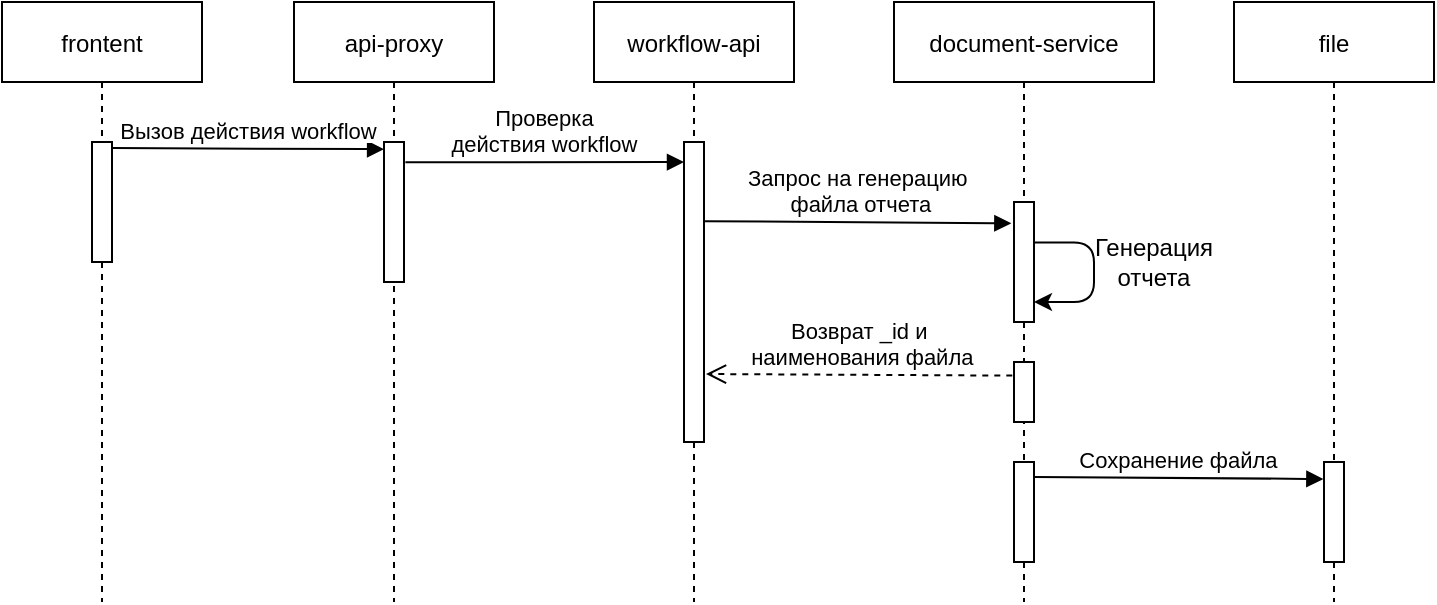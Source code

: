 <mxfile version="21.7.5" type="github">
  <diagram name="Страница — 1" id="BGPAjNNVndj-kQ1KO1jv">
    <mxGraphModel dx="784" dy="427" grid="1" gridSize="10" guides="1" tooltips="1" connect="1" arrows="1" fold="1" page="1" pageScale="1" pageWidth="827" pageHeight="1169" math="0" shadow="0">
      <root>
        <mxCell id="0" />
        <mxCell id="1" parent="0" />
        <mxCell id="Uio4sbLsjdxZV2xgk2sI-1" value="frontent" style="shape=umlLifeline;perimeter=lifelinePerimeter;container=1;collapsible=0;recursiveResize=0;rounded=0;shadow=0;strokeWidth=1;" vertex="1" parent="1">
          <mxGeometry x="24" y="30" width="100" height="300" as="geometry" />
        </mxCell>
        <mxCell id="Uio4sbLsjdxZV2xgk2sI-2" value="" style="points=[];perimeter=orthogonalPerimeter;rounded=0;shadow=0;strokeWidth=1;" vertex="1" parent="Uio4sbLsjdxZV2xgk2sI-1">
          <mxGeometry x="45" y="70" width="10" height="60" as="geometry" />
        </mxCell>
        <mxCell id="Uio4sbLsjdxZV2xgk2sI-3" value="api-proxy" style="shape=umlLifeline;perimeter=lifelinePerimeter;container=1;collapsible=0;recursiveResize=0;rounded=0;shadow=0;strokeWidth=1;" vertex="1" parent="1">
          <mxGeometry x="170" y="30" width="100" height="300" as="geometry" />
        </mxCell>
        <mxCell id="Uio4sbLsjdxZV2xgk2sI-4" value="" style="points=[];perimeter=orthogonalPerimeter;rounded=0;shadow=0;strokeWidth=1;" vertex="1" parent="Uio4sbLsjdxZV2xgk2sI-3">
          <mxGeometry x="45" y="70" width="10" height="70" as="geometry" />
        </mxCell>
        <mxCell id="Uio4sbLsjdxZV2xgk2sI-5" value="workflow-api" style="shape=umlLifeline;perimeter=lifelinePerimeter;container=1;collapsible=0;recursiveResize=0;rounded=0;shadow=0;strokeWidth=1;" vertex="1" parent="1">
          <mxGeometry x="320" y="30" width="100" height="300" as="geometry" />
        </mxCell>
        <mxCell id="Uio4sbLsjdxZV2xgk2sI-6" value="" style="points=[];perimeter=orthogonalPerimeter;rounded=0;shadow=0;strokeWidth=1;" vertex="1" parent="Uio4sbLsjdxZV2xgk2sI-5">
          <mxGeometry x="45" y="70" width="10" height="150" as="geometry" />
        </mxCell>
        <mxCell id="Uio4sbLsjdxZV2xgk2sI-7" value="document-service" style="shape=umlLifeline;perimeter=lifelinePerimeter;container=1;collapsible=0;recursiveResize=0;rounded=0;shadow=0;strokeWidth=1;" vertex="1" parent="1">
          <mxGeometry x="470" y="30" width="130" height="300" as="geometry" />
        </mxCell>
        <mxCell id="Uio4sbLsjdxZV2xgk2sI-8" value="" style="points=[];perimeter=orthogonalPerimeter;rounded=0;shadow=0;strokeWidth=1;" vertex="1" parent="Uio4sbLsjdxZV2xgk2sI-7">
          <mxGeometry x="60" y="100" width="10" height="60" as="geometry" />
        </mxCell>
        <mxCell id="Uio4sbLsjdxZV2xgk2sI-9" value="" style="edgeStyle=elbowEdgeStyle;elbow=horizontal;endArrow=classic;html=1;exitX=1.039;exitY=0.003;exitDx=0;exitDy=0;exitPerimeter=0;" edge="1" parent="Uio4sbLsjdxZV2xgk2sI-7">
          <mxGeometry width="50" height="50" relative="1" as="geometry">
            <mxPoint x="70.39" y="120.24" as="sourcePoint" />
            <mxPoint x="70" y="150" as="targetPoint" />
            <Array as="points">
              <mxPoint x="100" y="150" />
              <mxPoint x="100" y="119" />
            </Array>
          </mxGeometry>
        </mxCell>
        <mxCell id="Uio4sbLsjdxZV2xgk2sI-10" value="" style="points=[];perimeter=orthogonalPerimeter;rounded=0;shadow=0;strokeWidth=1;" vertex="1" parent="Uio4sbLsjdxZV2xgk2sI-7">
          <mxGeometry x="60" y="180" width="10" height="30" as="geometry" />
        </mxCell>
        <mxCell id="Uio4sbLsjdxZV2xgk2sI-11" value="" style="points=[];perimeter=orthogonalPerimeter;rounded=0;shadow=0;strokeWidth=1;" vertex="1" parent="Uio4sbLsjdxZV2xgk2sI-7">
          <mxGeometry x="60" y="230" width="10" height="50" as="geometry" />
        </mxCell>
        <mxCell id="Uio4sbLsjdxZV2xgk2sI-12" value="file" style="shape=umlLifeline;perimeter=lifelinePerimeter;container=1;collapsible=0;recursiveResize=0;rounded=0;shadow=0;strokeWidth=1;" vertex="1" parent="1">
          <mxGeometry x="640" y="30" width="100" height="300" as="geometry" />
        </mxCell>
        <mxCell id="Uio4sbLsjdxZV2xgk2sI-13" value="" style="points=[];perimeter=orthogonalPerimeter;rounded=0;shadow=0;strokeWidth=1;" vertex="1" parent="Uio4sbLsjdxZV2xgk2sI-12">
          <mxGeometry x="45" y="230" width="10" height="50" as="geometry" />
        </mxCell>
        <mxCell id="Uio4sbLsjdxZV2xgk2sI-14" value="Вызов действия workflow" style="verticalAlign=bottom;endArrow=block;entryX=0.005;entryY=0.051;shadow=0;strokeWidth=1;entryDx=0;entryDy=0;entryPerimeter=0;exitX=1.028;exitY=0.051;exitDx=0;exitDy=0;exitPerimeter=0;" edge="1" parent="1" source="Uio4sbLsjdxZV2xgk2sI-2" target="Uio4sbLsjdxZV2xgk2sI-4">
          <mxGeometry relative="1" as="geometry">
            <mxPoint x="84" y="110" as="sourcePoint" />
            <mxPoint x="244" y="110.0" as="targetPoint" />
          </mxGeometry>
        </mxCell>
        <mxCell id="Uio4sbLsjdxZV2xgk2sI-15" value="Проверка &#xa;действия workflow" style="verticalAlign=bottom;endArrow=block;shadow=0;strokeWidth=1;exitX=1.07;exitY=0.145;exitDx=0;exitDy=0;exitPerimeter=0;entryX=0;entryY=0.067;entryDx=0;entryDy=0;entryPerimeter=0;" edge="1" parent="1" source="Uio4sbLsjdxZV2xgk2sI-4" target="Uio4sbLsjdxZV2xgk2sI-6">
          <mxGeometry relative="1" as="geometry">
            <mxPoint x="230" y="130.0" as="sourcePoint" />
            <mxPoint x="390" y="111" as="targetPoint" />
          </mxGeometry>
        </mxCell>
        <mxCell id="Uio4sbLsjdxZV2xgk2sI-16" value="Запрос на генерацию&#xa; файла отчета" style="verticalAlign=bottom;endArrow=block;shadow=0;strokeWidth=1;exitX=1.041;exitY=0.264;exitDx=0;exitDy=0;exitPerimeter=0;entryX=-0.133;entryY=0.178;entryDx=0;entryDy=0;entryPerimeter=0;" edge="1" parent="1" source="Uio4sbLsjdxZV2xgk2sI-6" target="Uio4sbLsjdxZV2xgk2sI-8">
          <mxGeometry relative="1" as="geometry">
            <mxPoint x="380" y="150" as="sourcePoint" />
            <mxPoint x="540" y="150" as="targetPoint" />
          </mxGeometry>
        </mxCell>
        <mxCell id="Uio4sbLsjdxZV2xgk2sI-17" value="Генерация отчета" style="text;html=1;strokeColor=none;fillColor=none;align=center;verticalAlign=middle;whiteSpace=wrap;rounded=0;" vertex="1" parent="1">
          <mxGeometry x="580" y="150" width="40" height="20" as="geometry" />
        </mxCell>
        <mxCell id="Uio4sbLsjdxZV2xgk2sI-18" value="Сохранение файла" style="verticalAlign=bottom;endArrow=block;shadow=0;strokeWidth=1;exitX=1.021;exitY=0.149;exitDx=0;exitDy=0;exitPerimeter=0;entryX=-0.032;entryY=0.17;entryDx=0;entryDy=0;entryPerimeter=0;" edge="1" parent="1" source="Uio4sbLsjdxZV2xgk2sI-11" target="Uio4sbLsjdxZV2xgk2sI-13">
          <mxGeometry relative="1" as="geometry">
            <mxPoint x="540" y="220" as="sourcePoint" />
            <mxPoint x="674" y="268" as="targetPoint" />
          </mxGeometry>
        </mxCell>
        <mxCell id="Uio4sbLsjdxZV2xgk2sI-19" value="Возврат _id и&#xa; наименования файла" style="verticalAlign=bottom;endArrow=open;dashed=1;endSize=8;shadow=0;strokeWidth=1;exitX=-0.085;exitY=0.227;exitDx=0;exitDy=0;exitPerimeter=0;" edge="1" parent="1" source="Uio4sbLsjdxZV2xgk2sI-10">
          <mxGeometry relative="1" as="geometry">
            <mxPoint x="376" y="216.0" as="targetPoint" />
            <mxPoint x="540" y="230" as="sourcePoint" />
          </mxGeometry>
        </mxCell>
      </root>
    </mxGraphModel>
  </diagram>
</mxfile>

